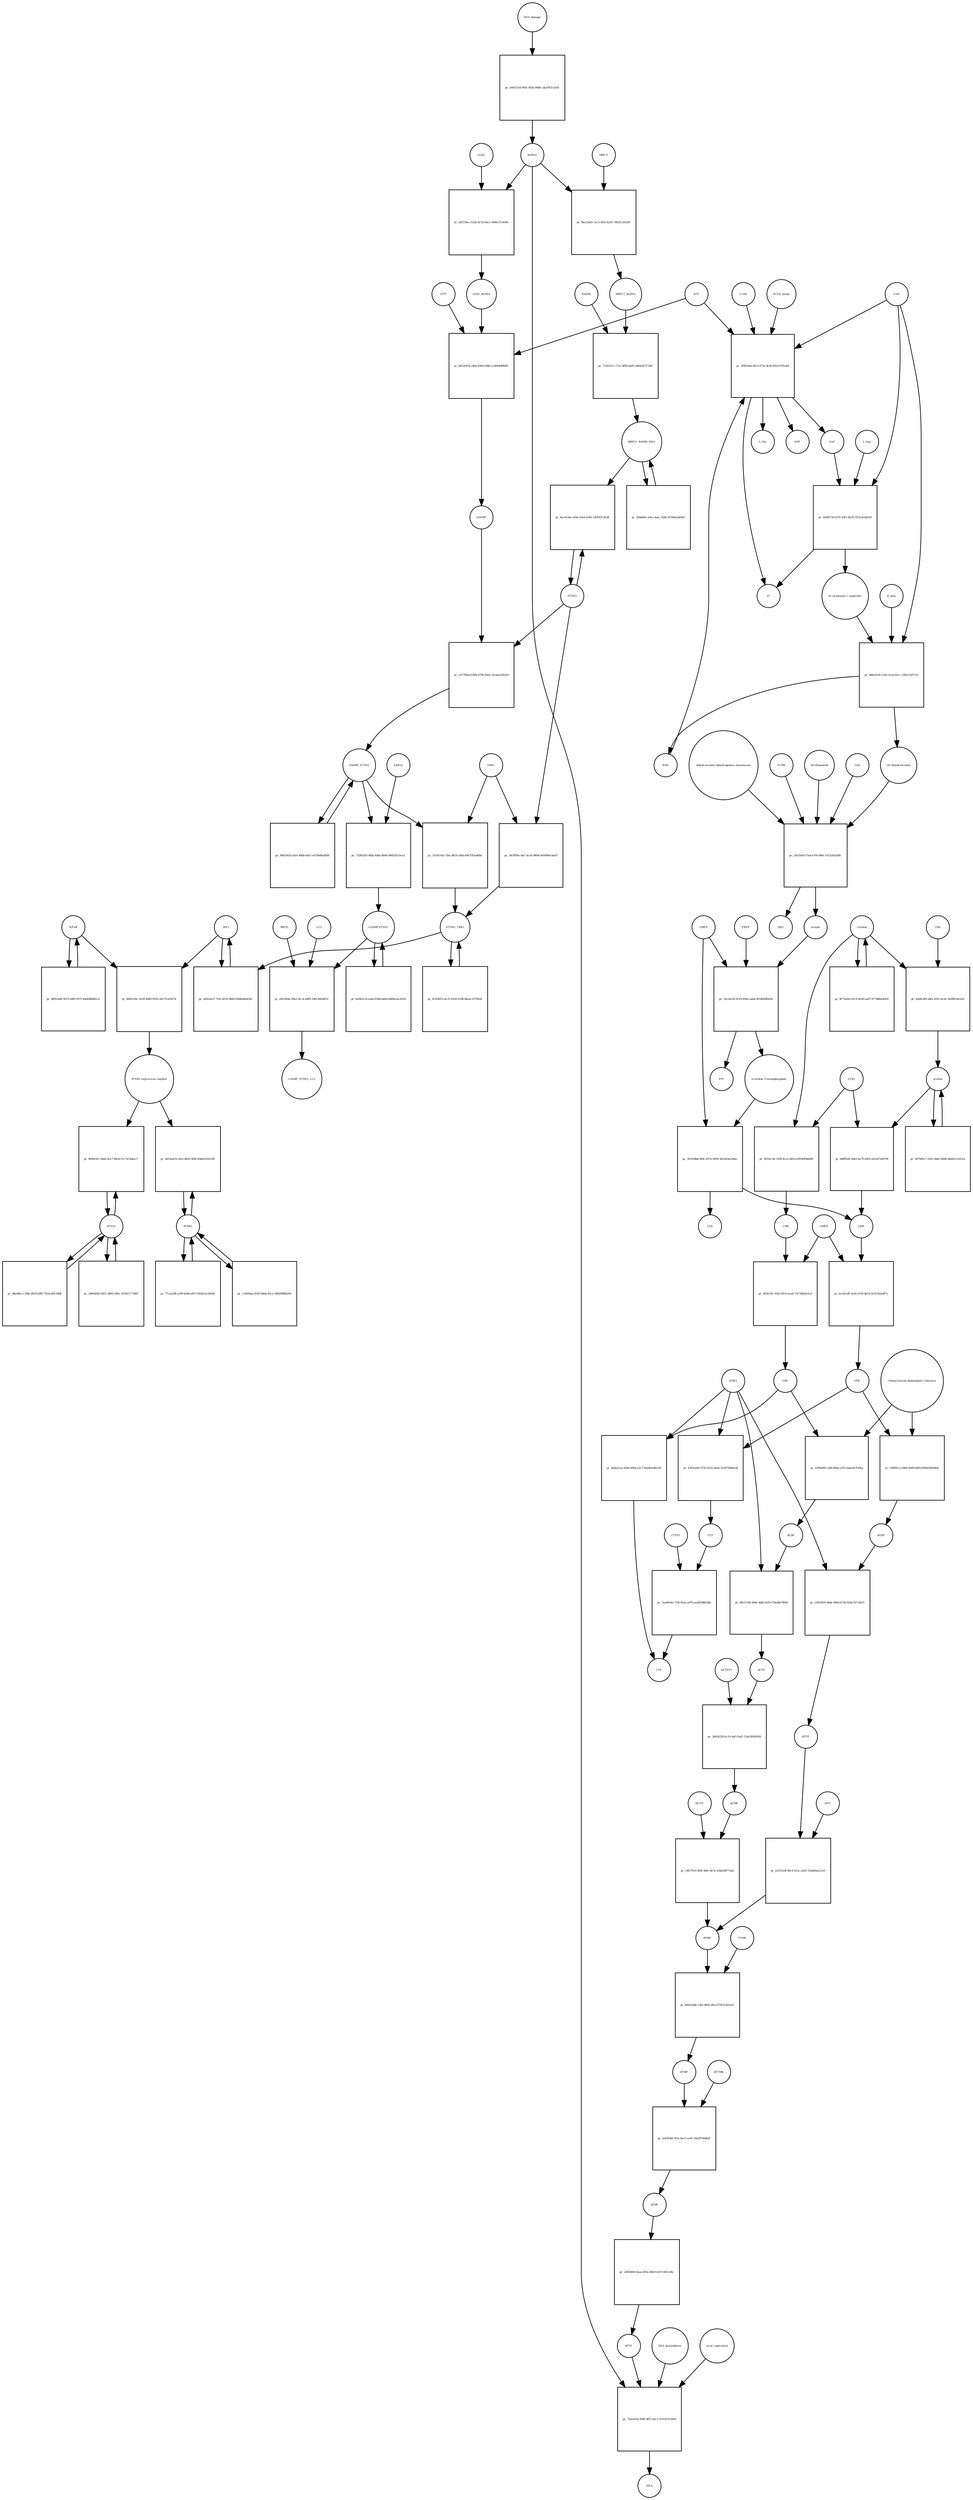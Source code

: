 strict digraph  {
"NF-kB" [annotation="urn_miriam_obo.go_GO%3A0071159", bipartite=0, cls=complex, fontsize=4, label="NF-kB", shape=circle];
"pr_d685194c-5e39-4685-9555-2b273caf567b" [annotation="", bipartite=1, cls=process, fontsize=4, label="pr_d685194c-5e39-4685-9555-2b273caf567b", shape=square];
"IFNB1 expression complex" [annotation="", bipartite=0, cls=complex, fontsize=4, label="IFNB1 expression complex", shape=circle];
IRF3 [annotation="urn_miriam_hgnc_6118|urn_miriam_uniprot_Q14653|urn_miriam_ensembl_ENSG00000126456|urn_miriam_refseq_NM_001571|urn_miriam_hgnc.symbol_IRF3|urn_miriam_ncbigene_3661", bipartite=0, cls="macromolecule multimer", fontsize=4, label=IRF3, shape=circle];
dCDP [annotation="urn_miriam_obo.chebi_CHEBI%3A28846", bipartite=0, cls="simple chemical", fontsize=4, label=dCDP, shape=circle];
"pr_6fb7e7d6-9d0a-4d8f-8105-f19e68e78f44" [annotation="", bipartite=1, cls=process, fontsize=4, label="pr_6fb7e7d6-9d0a-4d8f-8105-f19e68e78f44", shape=square];
dCTP [annotation="urn_miriam_obo.chebi_CHEBI%3A16311", bipartite=0, cls="simple chemical", fontsize=4, label=dCTP, shape=circle];
NME1 [annotation="urn_miriam_uniprot_P15531|urn_miriam_hgnc_7849", bipartite=0, cls=macromolecule, fontsize=4, label=NME1, shape=circle];
uridine [annotation="urn_miriam_obo.chebi_CHEBI%3A16704", bipartite=0, cls="simple chemical", fontsize=4, label=uridine, shape=circle];
"pr_6dfffb2b-5db3-4a79-b363-a81ed7e897f8" [annotation="", bipartite=1, cls=process, fontsize=4, label="pr_6dfffb2b-5db3-4a79-b363-a81ed7e897f8", shape=square];
UMP [annotation="urn_miriam_obo.chebi_CHEBI%3A57865", bipartite=0, cls="simple chemical", fontsize=4, label=UMP, shape=circle];
UCK2 [annotation="urn_miriam_uniprot_Q9HA47|urn_miriam_hgnc_HGNC%3A12562", bipartite=0, cls=macromolecule, fontsize=4, label=UCK2, shape=circle];
"orotidine 5'-monophosphate" [annotation="urn_miriam_obo.chebi_CHEBI%3A15842", bipartite=0, cls="simple chemical", fontsize=4, label="orotidine 5'-monophosphate", shape=circle];
"pr_307d58b6-df9c-437e-9859-2b53a56e3d6a" [annotation="", bipartite=1, cls=process, fontsize=4, label="pr_307d58b6-df9c-437e-9859-2b53a56e3d6a", shape=square];
UMPS [annotation="urn_miriam_ncbigene_7372|urn_miriam_refseq_NM_000373|urn_miriam_hgnc.symbol_UMPS|urn_miriam_hgnc_12563|urn_miriam_ensembl_ENSG00000114491|urn_miriam_uniprot_P11172", bipartite=0, cls="macromolecule multimer", fontsize=4, label=UMPS, shape=circle];
CO2 [annotation="urn_miriam_obo.chebi_CHEBI%3A16526", bipartite=0, cls="simple chemical", fontsize=4, label=CO2, shape=circle];
UTP [annotation="urn_miriam_obo.chebi_CHEBI%3A15713", bipartite=0, cls="simple chemical", fontsize=4, label=UTP, shape=circle];
"pr_7ea4818e-719f-452e-a97b-ee4f438855bb" [annotation="", bipartite=1, cls=process, fontsize=4, label="pr_7ea4818e-719f-452e-a97b-ee4f438855bb", shape=square];
CTP [annotation="urn_miriam_obo.chebi_CHEBI%3A17677", bipartite=0, cls="simple chemical", fontsize=4, label=CTP, shape=circle];
CTPS1 [annotation="urn_miriam_hgnc_HGNC%3A2519|urn_miriam_uniprot_P17812", bipartite=0, cls=macromolecule, fontsize=4, label=CTPS1, shape=circle];
UDP [annotation="urn_miriam_obo.chebi_CHEBI%3A17659", bipartite=0, cls="simple chemical", fontsize=4, label=UDP, shape=circle];
"pr_c98f05c2-e869-4999-b839-6f60e09a68ab" [annotation="", bipartite=1, cls=process, fontsize=4, label="pr_c98f05c2-e869-4999-b839-6f60e09a68ab", shape=square];
dUDP [annotation="urn_miriam_obo.chebi_CHEBI%3A28850", bipartite=0, cls="simple chemical", fontsize=4, label=dUDP, shape=circle];
"ribonucleoside-diphosphate reductase" [annotation="urn_miriam_brenda_1.17.4.1|urn_miriam_obo.go_GO%3A0005971", bipartite=0, cls=complex, fontsize=4, label="ribonucleoside-diphosphate reductase", shape=circle];
IFNB1 [annotation="urn_miriam_ensembl_ENSG00000171855|urn_miriam_hgnc.symbol_IFNB1|urn_miriam_hgnc_5434|urn_miriam_uniprot_P01574|urn_miriam_refseq_NM_002176|urn_miriam_ncbigene_3456", bipartite=0, cls=macromolecule, fontsize=4, label=IFNB1, shape=circle];
"pr_6d53ad19-c81a-4892-9f0b-49de6161b7d5" [annotation="", bipartite=1, cls=process, fontsize=4, label="pr_6d53ad19-c81a-4892-9f0b-49de6161b7d5", shape=square];
"pr_fec92cd9-3a34-4159-bb74-4c0135e6df7e" [annotation="", bipartite=1, cls=process, fontsize=4, label="pr_fec92cd9-3a34-4159-bb74-4c0135e6df7e", shape=square];
CMPK [annotation="urn_miriam_uniprot_P30085|urn_miriam_hgnc_HGNC%3A18170", bipartite=0, cls=macromolecule, fontsize=4, label=CMPK, shape=circle];
"cGAMP-STING" [annotation="", bipartite=0, cls=complex, fontsize=4, label="cGAMP-STING", shape=circle];
"pr_6e043ccb-ea6d-436d-babd-6d89a5acb550" [annotation="", bipartite=1, cls=process, fontsize=4, label="pr_6e043ccb-ea6d-436d-babd-6d89a5acb550", shape=square];
IFNA1 [annotation="urn_miriam_hgnc.symbol_IFNA1|urn_miriam_ncbigene_3439|urn_miriam_refseq_NM_024013|urn_miriam_uniprot_P01562|urn_miriam_hgnc_5417|urn_miriam_ensembl_ENSG00000197919", bipartite=0, cls=macromolecule, fontsize=4, label=IFNA1, shape=circle];
"pr_8690c6fc-06a6-4ce7-86cb-91c7414dea17" [annotation="", bipartite=1, cls=process, fontsize=4, label="pr_8690c6fc-06a6-4ce7-86cb-91c7414dea17", shape=square];
"pr_00749017-2410-46d2-8b96-d6d43c1b521a" [annotation="", bipartite=1, cls=process, fontsize=4, label="pr_00749017-2410-46d2-8b96-d6d43c1b521a", shape=square];
CDP [annotation="urn_miriam_obo.chebi_CHEBI%3A17239", bipartite=0, cls="simple chemical", fontsize=4, label=CDP, shape=circle];
"pr_d189a0f6-cdfb-48be-a555-faba0a7f266a" [annotation="", bipartite=1, cls=process, fontsize=4, label="pr_d189a0f6-cdfb-48be-a555-faba0a7f266a", shape=square];
"pr_beba5cae-8244-480a-a5c7-6da8b5d8a160" [annotation="", bipartite=1, cls=process, fontsize=4, label="pr_beba5cae-8244-480a-a5c7-6da8b5d8a160", shape=square];
dTDP [annotation="urn_miriam_obo.chebi_CHEBI%3A18075", bipartite=0, cls="simple chemical", fontsize=4, label=dTDP, shape=circle];
"pr_2df58406-8eae-493a-88e9-b1471485c06c" [annotation="", bipartite=1, cls=process, fontsize=4, label="pr_2df58406-8eae-493a-88e9-b1471485c06c", shape=square];
dTTP [annotation="urn_miriam_obo.chebi_CHEBI%3A18077", bipartite=0, cls="simple chemical", fontsize=4, label=dTTP, shape=circle];
CMP [annotation="urn_miriam_obo.chebi_CHEBI%3A17361", bipartite=0, cls="simple chemical", fontsize=4, label=CMP, shape=circle];
"pr_df34c5fc-03ef-45c6-aca8-73174b63c6cd" [annotation="", bipartite=1, cls=process, fontsize=4, label="pr_df34c5fc-03ef-45c6-aca8-73174b63c6cd", shape=square];
dUMP [annotation="urn_miriam_obo.chebi_CHEBI%3A17622", bipartite=0, cls="simple chemical", fontsize=4, label=dUMP, shape=circle];
"pr_830e5a88-1362-4f69-afb2-67507e291453" [annotation="", bipartite=1, cls=process, fontsize=4, label="pr_830e5a88-1362-4f69-afb2-67507e291453", shape=square];
dTMP [annotation="urn_miriam_obo.chebi_CHEBI%3A17013", bipartite=0, cls="simple chemical", fontsize=4, label=dTMP, shape=circle];
TYMS [annotation="urn_miriam_uniprot_P04818|urn_miriam_hgnc_HGNC%3A12441", bipartite=0, cls=macromolecule, fontsize=4, label=TYMS, shape=circle];
dsDNA [annotation="urn_miriam_obo.chebi_CHEBI%3A75909", bipartite=0, cls="simple chemical", fontsize=4, label=dsDNA, shape=circle];
"pr_72ae412a-928f-4f07-bac1-1f31421228e9" [annotation="", bipartite=1, cls=process, fontsize=4, label="pr_72ae412a-928f-4f07-bac1-1f31421228e9", shape=square];
DNA [annotation="", bipartite=0, cls="nucleic acid feature", fontsize=4, label=DNA, shape=circle];
"DNA biosynthesis" [annotation="urn_miriam_obo.go_GO%3A0071897", bipartite=0, cls=phenotype, fontsize=4, label="DNA biosynthesis", shape=circle];
"virus replication" [annotation="urn_miriam_obo.go_GO%3A0019079", bipartite=0, cls=phenotype, fontsize=4, label="virus replication", shape=circle];
MRE11_RAD50_DNA [annotation="", bipartite=0, cls=complex, fontsize=4, label=MRE11_RAD50_DNA, shape=circle];
"pr_5fbb66fc-e41a-4aec-92bf-91584a2de845" [annotation="", bipartite=1, cls=process, fontsize=4, label="pr_5fbb66fc-e41a-4aec-92bf-91584a2de845", shape=square];
"pr_2d056228-6c10-4af5-9af1-55dc5f645858" [annotation="", bipartite=1, cls=process, fontsize=4, label="pr_2d056228-6c10-4af5-9af1-55dc5f645858", shape=square];
dCMP [annotation="urn_miriam_obo.chebi_CHEBI%3A15918", bipartite=0, cls="simple chemical", fontsize=4, label=dCMP, shape=circle];
DCTPP1 [annotation="urn_miriam_uniprot_Q9H773|urn_miriam_hgnc_HGNC%3A28777", bipartite=0, cls=macromolecule, fontsize=4, label=DCTPP1, shape=circle];
"pr_c18436aa-835f-4bb4-95ca-56fd398bb209" [annotation="", bipartite=1, cls=process, fontsize=4, label="pr_c18436aa-835f-4bb4-95ca-56fd398bb209", shape=square];
"pr_77caa28f-a299-4e66-a957-b92431e34d2d" [annotation="", bipartite=1, cls=process, fontsize=4, label="pr_77caa28f-a299-4e66-a957-b92431e34d2d", shape=square];
ATP [annotation="urn_miriam_obo.chebi_CHEBI%3A15422", bipartite=0, cls="simple chemical", fontsize=4, label=ATP, shape=circle];
"pr_b9220476-24fd-458d-b388-ca3844b08b93" [annotation="", bipartite=1, cls=process, fontsize=4, label="pr_b9220476-24fd-458d-b388-ca3844b08b93", shape=square];
GTP [annotation="urn_miriam_obo.chebi_CHEBI%3A15996", bipartite=0, cls="simple chemical", fontsize=4, label=GTP, shape=circle];
cGAMP [annotation="urn_miriam_obo.chebi_CHEBI%3A75947", bipartite=0, cls="simple chemical", fontsize=4, label=cGAMP, shape=circle];
cGAS_dsDNA [annotation=urn_miriam_pubmed_28363908, bipartite=0, cls=complex, fontsize=4, label=cGAS_dsDNA, shape=circle];
cytidine [annotation="urn_miriam_obo.chebi_CHEBI%3A17562", bipartite=0, cls="simple chemical", fontsize=4, label=cytidine, shape=circle];
"pr_851fec44-1939-4ce2-b81d-e993699b6df9" [annotation="", bipartite=1, cls=process, fontsize=4, label="pr_851fec44-1939-4ce2-b81d-e993699b6df9", shape=square];
"pr_a37796ed-8389-4798-95a4-1b1dea5302e9" [annotation="", bipartite=1, cls=process, fontsize=4, label="pr_a37796ed-8389-4798-95a4-1b1dea5302e9", shape=square];
STING [annotation=urn_miriam_uniprot_Q86WV6, bipartite=0, cls="macromolecule multimer", fontsize=4, label=STING, shape=circle];
cGAMP_STING [annotation="urn_miriam_obo.go_GO%3A1990231", bipartite=0, cls=complex, fontsize=4, label=cGAMP_STING, shape=circle];
"L-Gln" [annotation="urn_miriam_obo.chebi_CHEBI%3A18050", bipartite=0, cls="simple chemical", fontsize=4, label="L-Gln", shape=circle];
"pr_5f0b1bde-dfc0-475e-9e36-6021c67fa45f" [annotation="", bipartite=1, cls=process, fontsize=4, label="pr_5f0b1bde-dfc0-475e-9e36-6021c67fa45f", shape=square];
CAP [annotation="urn_miriam_obo.chebi_CHEBI%3A17672", bipartite=0, cls="simple chemical", fontsize=4, label=CAP, shape=circle];
CAD [annotation="urn_miriam_refseq_NM_001306079|urn_miriam_hgnc_1424|urn_miriam_hgnc.symbol_CAD|urn_miriam_uniprot_P27708|urn_miriam_ncbigene_790|urn_miriam_ensembl_ENSG00000084774", bipartite=0, cls=macromolecule, fontsize=4, label=CAD, shape=circle];
HCO3_minus [annotation="urn_miriam_obo.chebi_CHEBI%3A17544", bipartite=0, cls="simple chemical", fontsize=4, label=HCO3_minus, shape=circle];
H2O [annotation="urn_miriam_obo.chebi_CHEBI%3A15377", bipartite=0, cls="simple chemical", fontsize=4, label=H2O, shape=circle];
"L-Glu" [annotation="urn_miriam_obo.chebi_CHEBI%3A16015", bipartite=0, cls="simple chemical", fontsize=4, label="L-Glu", shape=circle];
ADP [annotation="urn_miriam_obo.chebi_CHEBI%3A16761", bipartite=0, cls="simple chemical", fontsize=4, label=ADP, shape=circle];
Pi [annotation="urn_miriam_obo.chebi_CHEBI%3A18367", bipartite=0, cls="simple chemical", fontsize=4, label=Pi, shape=circle];
"pr_43832a40-9720-4533-bede-5229745bba58" [annotation="", bipartite=1, cls=process, fontsize=4, label="pr_43832a40-9720-4533-bede-5229745bba58", shape=square];
"N-carbamoyl-L-aspartate" [annotation="urn_miriam_obo.chebi_CHEBI%3A32814", bipartite=0, cls="simple chemical", fontsize=4, label="N-carbamoyl-L-aspartate", shape=circle];
"pr_9b0e4256-534e-41a4-82cc-55f9c52f571b" [annotation="", bipartite=1, cls=process, fontsize=4, label="pr_9b0e4256-534e-41a4-82cc-55f9c52f571b", shape=square];
"(S)-dihydroorotate" [annotation="urn_miriam_obo.chebi_CHEBI%3A30864", bipartite=0, cls="simple chemical", fontsize=4, label="(S)-dihydroorotate", shape=circle];
H_plus [annotation="urn_miriam_obo.chebi_CHEBI%3A15378", bipartite=0, cls="simple chemical", fontsize=4, label=H_plus, shape=circle];
"pr_48923afb-5019-4df0-9375-8a6fd6bb81ca" [annotation="", bipartite=1, cls=process, fontsize=4, label="pr_48923afb-5019-4df0-9375-8a6fd6bb81ca", shape=square];
"pr_2d90d392-8451-4862-b95c-433927c75867" [annotation="", bipartite=1, cls=process, fontsize=4, label="pr_2d90d392-8451-4862-b95c-433927c75867", shape=square];
TBK1 [annotation="urn_miriam_hgnc.symbol_TBK1|urn_miriam_ensembl_ENSG00000183735|urn_miriam_uniprot_Q9UHD2|urn_miriam_refseq_NM_013254|urn_miriam_hgnc_11584|urn_miriam_ncbigene_29110", bipartite=0, cls=macromolecule, fontsize=4, label=TBK1, shape=circle];
"pr_101667eb-726a-4814-a0da-69e70f3a66bd" [annotation="", bipartite=1, cls=process, fontsize=4, label="pr_101667eb-726a-4814-a0da-69e70f3a66bd", shape=square];
STING_TBK1 [annotation=urn_miriam_pubmed_30842653, bipartite=0, cls=complex, fontsize=4, label=STING_TBK1, shape=circle];
"pr_6ec41a6e-a69e-43ed-b39e-1d5f95514c8f" [annotation="", bipartite=1, cls=process, fontsize=4, label="pr_6ec41a6e-a69e-43ed-b39e-1d5f95514c8f", shape=square];
"pr_d8e08ec1-f38e-4b18-b9f5-70cbcb915008" [annotation="", bipartite=1, cls=process, fontsize=4, label="pr_d8e08ec1-f38e-4b18-b9f5-70cbcb915008", shape=square];
"pr_ed5739cc-022b-4c1b-9ee1-0986c1f14044" [annotation="", bipartite=1, cls=process, fontsize=4, label="pr_ed5739cc-022b-4c1b-9ee1-0986c1f14044", shape=square];
cGAS [annotation="urn_miriam_ensembl_ENSG00000164430|urn_miriam_hgnc_21367|urn_miriam_ncbigene_115004|urn_miriam_uniprot_Q8N884|urn_miriam_hgnc.symbol_CGAS|urn_miriam_refseq_NM_138441", bipartite=0, cls=macromolecule, fontsize=4, label=cGAS, shape=circle];
"pr_fe304953-dc25-435a-b7d8-8baac1070028" [annotation="", bipartite=1, cls=process, fontsize=4, label="pr_fe304953-dc25-435a-b7d8-8baac1070028", shape=square];
orotate [annotation="urn_miriam_obo.chebi_CHEBI%3A30839", bipartite=0, cls="simple chemical", fontsize=4, label=orotate, shape=circle];
"pr_1bc5ee30-4519-409a-aabd-df1d640fb420" [annotation="", bipartite=1, cls=process, fontsize=4, label="pr_1bc5ee30-4519-409a-aabd-df1d640fb420", shape=square];
PRPP [annotation="urn_miriam_obo.chebi_CHEBI%3A17111", bipartite=0, cls="simple chemical", fontsize=4, label=PRPP, shape=circle];
PPi [annotation="urn_miriam_obo.chebi_CHEBI%3A18361", bipartite=0, cls="simple chemical", fontsize=4, label=PPi, shape=circle];
"pr_9f714eb2-65c9-4d36-aad7-d77d88a06d5f" [annotation="", bipartite=1, cls=process, fontsize=4, label="pr_9f714eb2-65c9-4d36-aad7-d77d88a06d5f", shape=square];
"pr_a85e3a27-7f32-4932-9b66-efb8edeb03dc" [annotation="", bipartite=1, cls=process, fontsize=4, label="pr_a85e3a27-7f32-4932-9b66-efb8edeb03dc", shape=square];
"pr_98a93435-d5ef-40db-b4e1-e519b9bebf98" [annotation="", bipartite=1, cls=process, fontsize=4, label="pr_98a93435-d5ef-40db-b4e1-e519b9bebf98", shape=square];
RAD50 [annotation="urn_miriam_ncbigene_10111|urn_miriam_refseq_NM_005732|urn_miriam_uniprot_Q92878|urn_miriam_hgnc.symbol_RAD50|urn_miriam_ensembl_ENSG00000113522|urn_miriam_hgnc_9816", bipartite=0, cls="macromolecule multimer", fontsize=4, label=RAD50, shape=circle];
"pr_72293211-173c-4f06-ba85-440428727260" [annotation="", bipartite=1, cls=process, fontsize=4, label="pr_72293211-173c-4f06-ba85-440428727260", shape=square];
MRE11_dsDNA [annotation="urn_miriam_obo.go_GO%3A0003690", bipartite=0, cls=complex, fontsize=4, label=MRE11_dsDNA, shape=circle];
"pr_cbf316d3-f7a9-4760-866c-f3c529a2f8fc" [annotation="", bipartite=1, cls=process, fontsize=4, label="pr_cbf316d3-f7a9-4760-866c-f3c529a2f8fc", shape=square];
"dihydroorotate dehydrogenase holoenzyme" [annotation="urn_miriam_ncbigene_1723|urn_miriam_hgnc_HGNC%3A2867|urn_miriam_hgnc.symbol_DHODH", bipartite=0, cls="simple chemical", fontsize=4, label="dihydroorotate dehydrogenase holoenzyme", shape=circle];
P1788 [annotation=urn_miriam_pubmed_31740051, bipartite=0, cls="simple chemical", fontsize=4, label=P1788, shape=circle];
Teriflunomide [annotation=urn_miriam_drugbank_DB08880, bipartite=0, cls="simple chemical", fontsize=4, label=Teriflunomide, shape=circle];
CoQ [annotation="urn_miriam_obo.chebi_CHEBI%3A16389", bipartite=0, cls="simple chemical", fontsize=4, label=CoQ, shape=circle];
QH2 [annotation="urn_miriam_obo.chebi_CHEBI%3A17976", bipartite=0, cls="simple chemical", fontsize=4, label=QH2, shape=circle];
"pr_c001f829-9bde-48bd-b758-829a747c0d15" [annotation="", bipartite=1, cls=process, fontsize=4, label="pr_c001f829-9bde-48bd-b758-829a747c0d15", shape=square];
dUTP [annotation="urn_miriam_obo.chebi_CHEBI%3A17625", bipartite=0, cls="simple chemical", fontsize=4, label=dUTP, shape=circle];
"pr_4eb9c8f4-a8fe-4351-bc50-5a08f434ce62" [annotation="", bipartite=1, cls=process, fontsize=4, label="pr_4eb9c8f4-a8fe-4351-bc50-5a08f434ce62", shape=square];
CDA [annotation="urn_miriam_uniprot_P32320|urn_miriam_ncbigene_978|urn_miriam_refseq_NM_001785|urn_miriam_ensembl_ENSG00000158825|urn_miriam_hgnc.symbol_CDA|urn_miriam_hgnc_1712", bipartite=0, cls=macromolecule, fontsize=4, label=CDA, shape=circle];
"pr_a55522df-96c4-423c-a2b5-35ad64ee2ce9" [annotation="", bipartite=1, cls=process, fontsize=4, label="pr_a55522df-96c4-423c-a2b5-35ad64ee2ce9", shape=square];
DUT [annotation="urn_miriam_hgnc_HGNC%3A3078|urn_miriam_uniprot_P33316", bipartite=0, cls=macromolecule, fontsize=4, label=DUT, shape=circle];
"pr_ef63304e-69a2-4cc4-a889-296c38fa8d7e" [annotation="", bipartite=1, cls=process, fontsize=4, label="pr_ef63304e-69a2-4cc4-a889-296c38fa8d7e", shape=square];
LC3 [annotation="", bipartite=0, cls=macromolecule, fontsize=4, label=LC3, shape=circle];
cGAMP_STING_LC3 [annotation="", bipartite=0, cls=complex, fontsize=4, label=cGAMP_STING_LC3, shape=circle];
WIPI2 [annotation="urn_miriam_refseq_NM_015610|urn_miriam_hgnc_32225|urn_miriam_hgnc.symbol_WIPI2|urn_miriam_ensembl_ENSG00000157954|urn_miriam_ncbigene_26100|urn_miriam_uniprot_Q9Y4P8", bipartite=0, cls=macromolecule, fontsize=4, label=WIPI2, shape=circle];
"pr_d244f730-6791-45f1-8a18-5f53cdc8a630" [annotation="", bipartite=1, cls=process, fontsize=4, label="pr_d244f730-6791-45f1-8a18-5f53cdc8a630", shape=square];
"L-Asp" [annotation="urn_miriam_obo.chebi_CHEBI%3A29991", bipartite=0, cls="simple chemical", fontsize=4, label="L-Asp", shape=circle];
"pr_9bca5a65-1ac3-4f45-8229-19d3513932f9" [annotation="", bipartite=1, cls=process, fontsize=4, label="pr_9bca5a65-1ac3-4f45-8229-19d3513932f9", shape=square];
MRE11 [annotation="urn_miriam_hgnc.symbol_MRE11|urn_miriam_ncbigene_4361|urn_miriam_uniprot_P49959|urn_miriam_ensembl_ENSG00000020922|urn_miriam_refseq_NM_005591|urn_miriam_hgnc_7230", bipartite=0, cls="macromolecule multimer", fontsize=4, label=MRE11, shape=circle];
"pr_fa4393df-5f5a-4ac5-ac81-59cf67008b3f" [annotation="", bipartite=1, cls=process, fontsize=4, label="pr_fa4393df-5f5a-4ac5-ac81-59cf67008b3f", shape=square];
dTYMK [annotation="urn_miriam_uniprot_P23919|urn_miriam_hgnc_HGNC%3A3061", bipartite=0, cls=macromolecule, fontsize=4, label=dTYMK, shape=circle];
"pr_72260205-8fdb-4dda-8b96-884f2b51ece2" [annotation="", bipartite=1, cls=process, fontsize=4, label="pr_72260205-8fdb-4dda-8b96-884f2b51ece2", shape=square];
SAR1A [annotation="urn_miriam_uniprot_Q9NR31|urn_miriam_ensembl_ENSG00000079332|urn_miriam_hgnc_10534|urn_miriam_hgnc.symbol_SAR1A|urn_miriam_refseq_NM_001142648|urn_miriam_ncbigene_56681", bipartite=0, cls=macromolecule, fontsize=4, label=SAR1A, shape=circle];
"pr_30cfff9d-c4e7-4ca6-9804-6e4084ecbe93" [annotation="", bipartite=1, cls=process, fontsize=4, label="pr_30cfff9d-c4e7-4ca6-9804-6e4084ecbe93", shape=square];
"pr_c605315d-9f41-492b-99d6-cda5953c2e05" [annotation="", bipartite=1, cls=process, fontsize=4, label="pr_c605315d-9f41-492b-99d6-cda5953c2e05", shape=square];
"DNA damage" [annotation="", bipartite=0, cls=phenotype, fontsize=4, label="DNA damage", shape=circle];
"pr_c8f27610-965f-46fe-8e7a-428a92877ad2" [annotation="", bipartite=1, cls=process, fontsize=4, label="pr_c8f27610-965f-46fe-8e7a-428a92877ad2", shape=square];
DCTD [annotation="urn_miriam_uniprot_P32321|urn_miriam_hgnc_HGNC%3A2710", bipartite=0, cls=macromolecule, fontsize=4, label=DCTD, shape=circle];
"NF-kB" -> "pr_d685194c-5e39-4685-9555-2b273caf567b"  [annotation="", interaction_type=consumption];
"NF-kB" -> "pr_48923afb-5019-4df0-9375-8a6fd6bb81ca"  [annotation="", interaction_type=consumption];
"pr_d685194c-5e39-4685-9555-2b273caf567b" -> "IFNB1 expression complex"  [annotation="", interaction_type=production];
"IFNB1 expression complex" -> "pr_6d53ad19-c81a-4892-9f0b-49de6161b7d5"  [annotation=urn_miriam_pubmed_20610653, interaction_type=stimulation];
"IFNB1 expression complex" -> "pr_8690c6fc-06a6-4ce7-86cb-91c7414dea17"  [annotation=urn_miriam_pubmed_16979567, interaction_type=stimulation];
IRF3 -> "pr_d685194c-5e39-4685-9555-2b273caf567b"  [annotation="", interaction_type=consumption];
IRF3 -> "pr_a85e3a27-7f32-4932-9b66-efb8edeb03dc"  [annotation="", interaction_type=consumption];
dCDP -> "pr_6fb7e7d6-9d0a-4d8f-8105-f19e68e78f44"  [annotation="", interaction_type=consumption];
"pr_6fb7e7d6-9d0a-4d8f-8105-f19e68e78f44" -> dCTP  [annotation="", interaction_type=production];
dCTP -> "pr_2d056228-6c10-4af5-9af1-55dc5f645858"  [annotation="", interaction_type=consumption];
NME1 -> "pr_6fb7e7d6-9d0a-4d8f-8105-f19e68e78f44"  [annotation=urn_miriam_pubmed_17827303, interaction_type=catalysis];
NME1 -> "pr_beba5cae-8244-480a-a5c7-6da8b5d8a160"  [annotation=urn_miriam_pubmed_28458037, interaction_type=catalysis];
NME1 -> "pr_43832a40-9720-4533-bede-5229745bba58"  [annotation=urn_miriam_pubmed_28458037, interaction_type=catalysis];
NME1 -> "pr_c001f829-9bde-48bd-b758-829a747c0d15"  [annotation=urn_miriam_pubmed_17827303, interaction_type=catalysis];
uridine -> "pr_6dfffb2b-5db3-4a79-b363-a81ed7e897f8"  [annotation="", interaction_type=consumption];
uridine -> "pr_00749017-2410-46d2-8b96-d6d43c1b521a"  [annotation="", interaction_type=consumption];
"pr_6dfffb2b-5db3-4a79-b363-a81ed7e897f8" -> UMP  [annotation="", interaction_type=production];
UMP -> "pr_fec92cd9-3a34-4159-bb74-4c0135e6df7e"  [annotation="", interaction_type=consumption];
UCK2 -> "pr_6dfffb2b-5db3-4a79-b363-a81ed7e897f8"  [annotation=urn_miriam_pubmed_15130468, interaction_type=catalysis];
UCK2 -> "pr_851fec44-1939-4ce2-b81d-e993699b6df9"  [annotation=urn_miriam_pubmed_15130468, interaction_type=catalysis];
"orotidine 5'-monophosphate" -> "pr_307d58b6-df9c-437e-9859-2b53a56e3d6a"  [annotation="", interaction_type=consumption];
"pr_307d58b6-df9c-437e-9859-2b53a56e3d6a" -> UMP  [annotation="", interaction_type=production];
"pr_307d58b6-df9c-437e-9859-2b53a56e3d6a" -> CO2  [annotation="", interaction_type=production];
UMPS -> "pr_307d58b6-df9c-437e-9859-2b53a56e3d6a"  [annotation=urn_miriam_reactome_REACT_1698, interaction_type=catalysis];
UMPS -> "pr_1bc5ee30-4519-409a-aabd-df1d640fb420"  [annotation=urn_miriam_reactome_REACT_1698, interaction_type=catalysis];
UTP -> "pr_7ea4818e-719f-452e-a97b-ee4f438855bb"  [annotation="", interaction_type=consumption];
"pr_7ea4818e-719f-452e-a97b-ee4f438855bb" -> CTP  [annotation="", interaction_type=production];
CTPS1 -> "pr_7ea4818e-719f-452e-a97b-ee4f438855bb"  [annotation=urn_miriam_pubmed_5411547, interaction_type=catalysis];
UDP -> "pr_c98f05c2-e869-4999-b839-6f60e09a68ab"  [annotation="", interaction_type=consumption];
UDP -> "pr_43832a40-9720-4533-bede-5229745bba58"  [annotation="", interaction_type=consumption];
"pr_c98f05c2-e869-4999-b839-6f60e09a68ab" -> dUDP  [annotation="", interaction_type=production];
dUDP -> "pr_c001f829-9bde-48bd-b758-829a747c0d15"  [annotation="", interaction_type=consumption];
"ribonucleoside-diphosphate reductase" -> "pr_c98f05c2-e869-4999-b839-6f60e09a68ab"  [annotation=urn_miriam_pubmed_24809024, interaction_type=catalysis];
"ribonucleoside-diphosphate reductase" -> "pr_d189a0f6-cdfb-48be-a555-faba0a7f266a"  [annotation=urn_miriam_pubmed_24809024, interaction_type=catalysis];
IFNB1 -> "pr_6d53ad19-c81a-4892-9f0b-49de6161b7d5"  [annotation="", interaction_type=consumption];
IFNB1 -> "pr_c18436aa-835f-4bb4-95ca-56fd398bb209"  [annotation="", interaction_type=consumption];
IFNB1 -> "pr_77caa28f-a299-4e66-a957-b92431e34d2d"  [annotation="", interaction_type=consumption];
"pr_6d53ad19-c81a-4892-9f0b-49de6161b7d5" -> IFNB1  [annotation="", interaction_type=production];
"pr_fec92cd9-3a34-4159-bb74-4c0135e6df7e" -> UDP  [annotation="", interaction_type=production];
CMPK -> "pr_fec92cd9-3a34-4159-bb74-4c0135e6df7e"  [annotation=urn_miriam_pubmed_10462544, interaction_type=catalysis];
CMPK -> "pr_df34c5fc-03ef-45c6-aca8-73174b63c6cd"  [annotation=urn_miriam_pubmed_10462544, interaction_type=catalysis];
"cGAMP-STING" -> "pr_6e043ccb-ea6d-436d-babd-6d89a5acb550"  [annotation="", interaction_type=consumption];
"cGAMP-STING" -> "pr_ef63304e-69a2-4cc4-a889-296c38fa8d7e"  [annotation="", interaction_type=consumption];
"pr_6e043ccb-ea6d-436d-babd-6d89a5acb550" -> "cGAMP-STING"  [annotation="", interaction_type=production];
IFNA1 -> "pr_8690c6fc-06a6-4ce7-86cb-91c7414dea17"  [annotation="", interaction_type=consumption];
IFNA1 -> "pr_2d90d392-8451-4862-b95c-433927c75867"  [annotation="", interaction_type=consumption];
IFNA1 -> "pr_d8e08ec1-f38e-4b18-b9f5-70cbcb915008"  [annotation="", interaction_type=consumption];
"pr_8690c6fc-06a6-4ce7-86cb-91c7414dea17" -> IFNA1  [annotation="", interaction_type=production];
"pr_00749017-2410-46d2-8b96-d6d43c1b521a" -> uridine  [annotation="", interaction_type=production];
CDP -> "pr_d189a0f6-cdfb-48be-a555-faba0a7f266a"  [annotation="", interaction_type=consumption];
CDP -> "pr_beba5cae-8244-480a-a5c7-6da8b5d8a160"  [annotation="", interaction_type=consumption];
"pr_d189a0f6-cdfb-48be-a555-faba0a7f266a" -> dCDP  [annotation="", interaction_type=production];
"pr_beba5cae-8244-480a-a5c7-6da8b5d8a160" -> CTP  [annotation="", interaction_type=production];
dTDP -> "pr_2df58406-8eae-493a-88e9-b1471485c06c"  [annotation="", interaction_type=consumption];
"pr_2df58406-8eae-493a-88e9-b1471485c06c" -> dTTP  [annotation="", interaction_type=production];
dTTP -> "pr_72ae412a-928f-4f07-bac1-1f31421228e9"  [annotation="", interaction_type=consumption];
CMP -> "pr_df34c5fc-03ef-45c6-aca8-73174b63c6cd"  [annotation="", interaction_type=consumption];
"pr_df34c5fc-03ef-45c6-aca8-73174b63c6cd" -> CDP  [annotation="", interaction_type=production];
dUMP -> "pr_830e5a88-1362-4f69-afb2-67507e291453"  [annotation="", interaction_type=consumption];
"pr_830e5a88-1362-4f69-afb2-67507e291453" -> dTMP  [annotation="", interaction_type=production];
dTMP -> "pr_fa4393df-5f5a-4ac5-ac81-59cf67008b3f"  [annotation="", interaction_type=consumption];
TYMS -> "pr_830e5a88-1362-4f69-afb2-67507e291453"  [annotation=urn_miriam_pubmed_3099389, interaction_type=catalysis];
dsDNA -> "pr_72ae412a-928f-4f07-bac1-1f31421228e9"  [annotation="", interaction_type=consumption];
dsDNA -> "pr_ed5739cc-022b-4c1b-9ee1-0986c1f14044"  [annotation="", interaction_type=consumption];
dsDNA -> "pr_9bca5a65-1ac3-4f45-8229-19d3513932f9"  [annotation="", interaction_type=consumption];
"pr_72ae412a-928f-4f07-bac1-1f31421228e9" -> DNA  [annotation="", interaction_type=production];
"DNA biosynthesis" -> "pr_72ae412a-928f-4f07-bac1-1f31421228e9"  [annotation="", interaction_type=catalysis];
"virus replication" -> "pr_72ae412a-928f-4f07-bac1-1f31421228e9"  [annotation="", interaction_type=inhibition];
MRE11_RAD50_DNA -> "pr_5fbb66fc-e41a-4aec-92bf-91584a2de845"  [annotation="", interaction_type=consumption];
MRE11_RAD50_DNA -> "pr_6ec41a6e-a69e-43ed-b39e-1d5f95514c8f"  [annotation=urn_miriam_pubmed_23388631, interaction_type=catalysis];
"pr_5fbb66fc-e41a-4aec-92bf-91584a2de845" -> MRE11_RAD50_DNA  [annotation="", interaction_type=production];
"pr_2d056228-6c10-4af5-9af1-55dc5f645858" -> dCMP  [annotation="", interaction_type=production];
dCMP -> "pr_c8f27610-965f-46fe-8e7a-428a92877ad2"  [annotation="", interaction_type=consumption];
DCTPP1 -> "pr_2d056228-6c10-4af5-9af1-55dc5f645858"  [annotation=urn_miriam_pubmed_13788541, interaction_type=catalysis];
"pr_c18436aa-835f-4bb4-95ca-56fd398bb209" -> IFNB1  [annotation="", interaction_type=production];
"pr_77caa28f-a299-4e66-a957-b92431e34d2d" -> IFNB1  [annotation="", interaction_type=production];
ATP -> "pr_b9220476-24fd-458d-b388-ca3844b08b93"  [annotation="", interaction_type=consumption];
ATP -> "pr_5f0b1bde-dfc0-475e-9e36-6021c67fa45f"  [annotation="", interaction_type=consumption];
"pr_b9220476-24fd-458d-b388-ca3844b08b93" -> cGAMP  [annotation="", interaction_type=production];
GTP -> "pr_b9220476-24fd-458d-b388-ca3844b08b93"  [annotation="", interaction_type=consumption];
cGAMP -> "pr_a37796ed-8389-4798-95a4-1b1dea5302e9"  [annotation="", interaction_type=consumption];
cGAS_dsDNA -> "pr_b9220476-24fd-458d-b388-ca3844b08b93"  [annotation=urn_miriam_pubmed_29622565, interaction_type=catalysis];
cytidine -> "pr_851fec44-1939-4ce2-b81d-e993699b6df9"  [annotation="", interaction_type=consumption];
cytidine -> "pr_9f714eb2-65c9-4d36-aad7-d77d88a06d5f"  [annotation="", interaction_type=consumption];
cytidine -> "pr_4eb9c8f4-a8fe-4351-bc50-5a08f434ce62"  [annotation="", interaction_type=consumption];
"pr_851fec44-1939-4ce2-b81d-e993699b6df9" -> CMP  [annotation="", interaction_type=production];
"pr_a37796ed-8389-4798-95a4-1b1dea5302e9" -> cGAMP_STING  [annotation="", interaction_type=production];
STING -> "pr_a37796ed-8389-4798-95a4-1b1dea5302e9"  [annotation="", interaction_type=consumption];
STING -> "pr_6ec41a6e-a69e-43ed-b39e-1d5f95514c8f"  [annotation="", interaction_type=consumption];
STING -> "pr_30cfff9d-c4e7-4ca6-9804-6e4084ecbe93"  [annotation="", interaction_type=consumption];
cGAMP_STING -> "pr_101667eb-726a-4814-a0da-69e70f3a66bd"  [annotation="", interaction_type=consumption];
cGAMP_STING -> "pr_98a93435-d5ef-40db-b4e1-e519b9bebf98"  [annotation="", interaction_type=consumption];
cGAMP_STING -> "pr_72260205-8fdb-4dda-8b96-884f2b51ece2"  [annotation="", interaction_type=consumption];
"L-Gln" -> "pr_5f0b1bde-dfc0-475e-9e36-6021c67fa45f"  [annotation="", interaction_type=consumption];
"pr_5f0b1bde-dfc0-475e-9e36-6021c67fa45f" -> CAP  [annotation="", interaction_type=production];
"pr_5f0b1bde-dfc0-475e-9e36-6021c67fa45f" -> "L-Glu"  [annotation="", interaction_type=production];
"pr_5f0b1bde-dfc0-475e-9e36-6021c67fa45f" -> ADP  [annotation="", interaction_type=production];
"pr_5f0b1bde-dfc0-475e-9e36-6021c67fa45f" -> Pi  [annotation="", interaction_type=production];
CAP -> "pr_d244f730-6791-45f1-8a18-5f53cdc8a630"  [annotation="", interaction_type=consumption];
CAD -> "pr_5f0b1bde-dfc0-475e-9e36-6021c67fa45f"  [annotation=urn_miriam_reactome_REACT_73577, interaction_type=catalysis];
CAD -> "pr_9b0e4256-534e-41a4-82cc-55f9c52f571b"  [annotation=urn_miriam_reactome_REACT_1698, interaction_type=catalysis];
CAD -> "pr_d244f730-6791-45f1-8a18-5f53cdc8a630"  [annotation=urn_miriam_reactome_REACT_1698, interaction_type=catalysis];
HCO3_minus -> "pr_5f0b1bde-dfc0-475e-9e36-6021c67fa45f"  [annotation="", interaction_type=consumption];
H2O -> "pr_5f0b1bde-dfc0-475e-9e36-6021c67fa45f"  [annotation="", interaction_type=consumption];
"pr_43832a40-9720-4533-bede-5229745bba58" -> UTP  [annotation="", interaction_type=production];
"N-carbamoyl-L-aspartate" -> "pr_9b0e4256-534e-41a4-82cc-55f9c52f571b"  [annotation="", interaction_type=consumption];
"pr_9b0e4256-534e-41a4-82cc-55f9c52f571b" -> "(S)-dihydroorotate"  [annotation="", interaction_type=production];
"pr_9b0e4256-534e-41a4-82cc-55f9c52f571b" -> H2O  [annotation="", interaction_type=production];
"(S)-dihydroorotate" -> "pr_cbf316d3-f7a9-4760-866c-f3c529a2f8fc"  [annotation="", interaction_type=consumption];
H_plus -> "pr_9b0e4256-534e-41a4-82cc-55f9c52f571b"  [annotation="", interaction_type=consumption];
"pr_48923afb-5019-4df0-9375-8a6fd6bb81ca" -> "NF-kB"  [annotation="", interaction_type=production];
"pr_2d90d392-8451-4862-b95c-433927c75867" -> IFNA1  [annotation="", interaction_type=production];
TBK1 -> "pr_101667eb-726a-4814-a0da-69e70f3a66bd"  [annotation="", interaction_type=consumption];
TBK1 -> "pr_30cfff9d-c4e7-4ca6-9804-6e4084ecbe93"  [annotation="", interaction_type=consumption];
"pr_101667eb-726a-4814-a0da-69e70f3a66bd" -> STING_TBK1  [annotation="", interaction_type=production];
STING_TBK1 -> "pr_fe304953-dc25-435a-b7d8-8baac1070028"  [annotation="", interaction_type=consumption];
STING_TBK1 -> "pr_a85e3a27-7f32-4932-9b66-efb8edeb03dc"  [annotation="urn_miriam_pubmed_22394562|urn_miriam_pubmed_25636800", interaction_type=catalysis];
"pr_6ec41a6e-a69e-43ed-b39e-1d5f95514c8f" -> STING  [annotation="", interaction_type=production];
"pr_d8e08ec1-f38e-4b18-b9f5-70cbcb915008" -> IFNA1  [annotation="", interaction_type=production];
"pr_ed5739cc-022b-4c1b-9ee1-0986c1f14044" -> cGAS_dsDNA  [annotation="", interaction_type=production];
cGAS -> "pr_ed5739cc-022b-4c1b-9ee1-0986c1f14044"  [annotation="", interaction_type=consumption];
"pr_fe304953-dc25-435a-b7d8-8baac1070028" -> STING_TBK1  [annotation="", interaction_type=production];
orotate -> "pr_1bc5ee30-4519-409a-aabd-df1d640fb420"  [annotation="", interaction_type=consumption];
"pr_1bc5ee30-4519-409a-aabd-df1d640fb420" -> "orotidine 5'-monophosphate"  [annotation="", interaction_type=production];
"pr_1bc5ee30-4519-409a-aabd-df1d640fb420" -> PPi  [annotation="", interaction_type=production];
PRPP -> "pr_1bc5ee30-4519-409a-aabd-df1d640fb420"  [annotation="", interaction_type=consumption];
"pr_9f714eb2-65c9-4d36-aad7-d77d88a06d5f" -> cytidine  [annotation="", interaction_type=production];
"pr_a85e3a27-7f32-4932-9b66-efb8edeb03dc" -> IRF3  [annotation="", interaction_type=production];
"pr_98a93435-d5ef-40db-b4e1-e519b9bebf98" -> cGAMP_STING  [annotation="", interaction_type=production];
RAD50 -> "pr_72293211-173c-4f06-ba85-440428727260"  [annotation="", interaction_type=consumption];
"pr_72293211-173c-4f06-ba85-440428727260" -> MRE11_RAD50_DNA  [annotation="", interaction_type=production];
MRE11_dsDNA -> "pr_72293211-173c-4f06-ba85-440428727260"  [annotation="", interaction_type=consumption];
"pr_cbf316d3-f7a9-4760-866c-f3c529a2f8fc" -> orotate  [annotation="", interaction_type=production];
"pr_cbf316d3-f7a9-4760-866c-f3c529a2f8fc" -> QH2  [annotation="", interaction_type=production];
"dihydroorotate dehydrogenase holoenzyme" -> "pr_cbf316d3-f7a9-4760-866c-f3c529a2f8fc"  [annotation="urn_miriam_reactome_REACT_1698|urn_miriam_doi_10.1101%2F2020.03.11.983056", interaction_type=catalysis];
P1788 -> "pr_cbf316d3-f7a9-4760-866c-f3c529a2f8fc"  [annotation="urn_miriam_reactome_REACT_1698|urn_miriam_doi_10.1101%2F2020.03.11.983056", interaction_type=inhibition];
Teriflunomide -> "pr_cbf316d3-f7a9-4760-866c-f3c529a2f8fc"  [annotation="urn_miriam_reactome_REACT_1698|urn_miriam_doi_10.1101%2F2020.03.11.983056", interaction_type=inhibition];
CoQ -> "pr_cbf316d3-f7a9-4760-866c-f3c529a2f8fc"  [annotation="", interaction_type=consumption];
"pr_c001f829-9bde-48bd-b758-829a747c0d15" -> dUTP  [annotation="", interaction_type=production];
dUTP -> "pr_a55522df-96c4-423c-a2b5-35ad64ee2ce9"  [annotation="", interaction_type=consumption];
"pr_4eb9c8f4-a8fe-4351-bc50-5a08f434ce62" -> uridine  [annotation="", interaction_type=production];
CDA -> "pr_4eb9c8f4-a8fe-4351-bc50-5a08f434ce62"  [annotation="urn_miriam_pubmed_7923172|urn_miriam_pubmed_15689149", interaction_type=catalysis];
"pr_a55522df-96c4-423c-a2b5-35ad64ee2ce9" -> dUMP  [annotation="", interaction_type=production];
DUT -> "pr_a55522df-96c4-423c-a2b5-35ad64ee2ce9"  [annotation=urn_miriam_pubmed_18837522, interaction_type=catalysis];
"pr_ef63304e-69a2-4cc4-a889-296c38fa8d7e" -> cGAMP_STING_LC3  [annotation="", interaction_type=production];
LC3 -> "pr_ef63304e-69a2-4cc4-a889-296c38fa8d7e"  [annotation="", interaction_type=consumption];
WIPI2 -> "pr_ef63304e-69a2-4cc4-a889-296c38fa8d7e"  [annotation=urn_miriam_pubmed_30842662, interaction_type=catalysis];
"pr_d244f730-6791-45f1-8a18-5f53cdc8a630" -> "N-carbamoyl-L-aspartate"  [annotation="", interaction_type=production];
"pr_d244f730-6791-45f1-8a18-5f53cdc8a630" -> Pi  [annotation="", interaction_type=production];
"L-Asp" -> "pr_d244f730-6791-45f1-8a18-5f53cdc8a630"  [annotation="", interaction_type=consumption];
"pr_9bca5a65-1ac3-4f45-8229-19d3513932f9" -> MRE11_dsDNA  [annotation="", interaction_type=production];
MRE11 -> "pr_9bca5a65-1ac3-4f45-8229-19d3513932f9"  [annotation="", interaction_type=consumption];
"pr_fa4393df-5f5a-4ac5-ac81-59cf67008b3f" -> dTDP  [annotation="", interaction_type=production];
dTYMK -> "pr_fa4393df-5f5a-4ac5-ac81-59cf67008b3f"  [annotation=urn_miriam_pubmed_8024690, interaction_type=catalysis];
"pr_72260205-8fdb-4dda-8b96-884f2b51ece2" -> "cGAMP-STING"  [annotation="", interaction_type=production];
SAR1A -> "pr_72260205-8fdb-4dda-8b96-884f2b51ece2"  [annotation="urn_miriam_doi_10.1038%2Fs41586-019-1006-9", interaction_type=catalysis];
"pr_30cfff9d-c4e7-4ca6-9804-6e4084ecbe93" -> STING_TBK1  [annotation="", interaction_type=production];
"pr_c605315d-9f41-492b-99d6-cda5953c2e05" -> dsDNA  [annotation="", interaction_type=production];
"DNA damage" -> "pr_c605315d-9f41-492b-99d6-cda5953c2e05"  [annotation="urn_miriam_doi_10.1016%2Fj.ejmech.2019.111855", interaction_type=stimulation];
"pr_c8f27610-965f-46fe-8e7a-428a92877ad2" -> dUMP  [annotation="", interaction_type=production];
DCTD -> "pr_c8f27610-965f-46fe-8e7a-428a92877ad2"  [annotation="urn_miriam_doi_10.1074%2Fjbc.M114.617720", interaction_type=catalysis];
}
